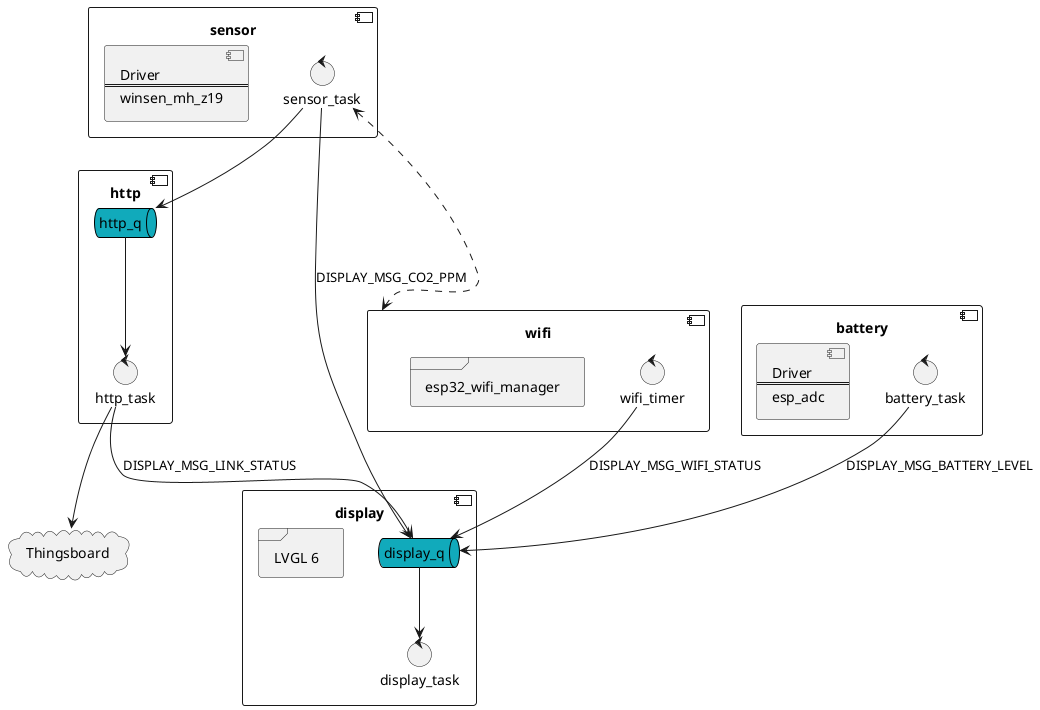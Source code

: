 @startuml
'https://plantuml.com/use-case-diagram

<style>
queue {
  BackGroundColor #11aabb
  LineThickness 1
  LineColor black
}
</style>


component display {
    queue display_q
    control display_task

    frame lvgl [
            LVGL 6
        ]
}

cloud Thingsboard

component http {
    queue http_q
    control http_task
}

component wifi

component sensor {

    control sensor_task
    component f [
        Driver
        ==
        winsen_mh_z19
    ]
}

component battery {

    control battery_task
    component adc [
        Driver
        ==
        esp_adc
    ]
}

component wifi {

    control wifi_timer
        frame esp32_wifi_manager [
                esp32_wifi_manager
            ]
}

display_q --> display_task
http_q --> http_task

http_task --> display_q:   DISPLAY_MSG_LINK_STATUS
wifi_timer --> display_q:   DISPLAY_MSG_WIFI_STATUS

http_task --> Thingsboard

sensor_task --> display_q: DISPLAY_MSG_CO2_PPM
battery_task --> display_q: DISPLAY_MSG_BATTERY_LEVEL

sensor_task -> http_q
sensor_task <-.-> wifi

@enduml